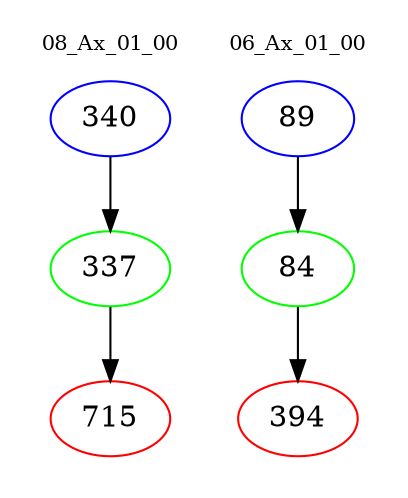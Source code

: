 digraph{
subgraph cluster_0 {
color = white
label = "08_Ax_01_00";
fontsize=10;
T0_340 [label="340", color="blue"]
T0_340 -> T0_337 [color="black"]
T0_337 [label="337", color="green"]
T0_337 -> T0_715 [color="black"]
T0_715 [label="715", color="red"]
}
subgraph cluster_1 {
color = white
label = "06_Ax_01_00";
fontsize=10;
T1_89 [label="89", color="blue"]
T1_89 -> T1_84 [color="black"]
T1_84 [label="84", color="green"]
T1_84 -> T1_394 [color="black"]
T1_394 [label="394", color="red"]
}
}
